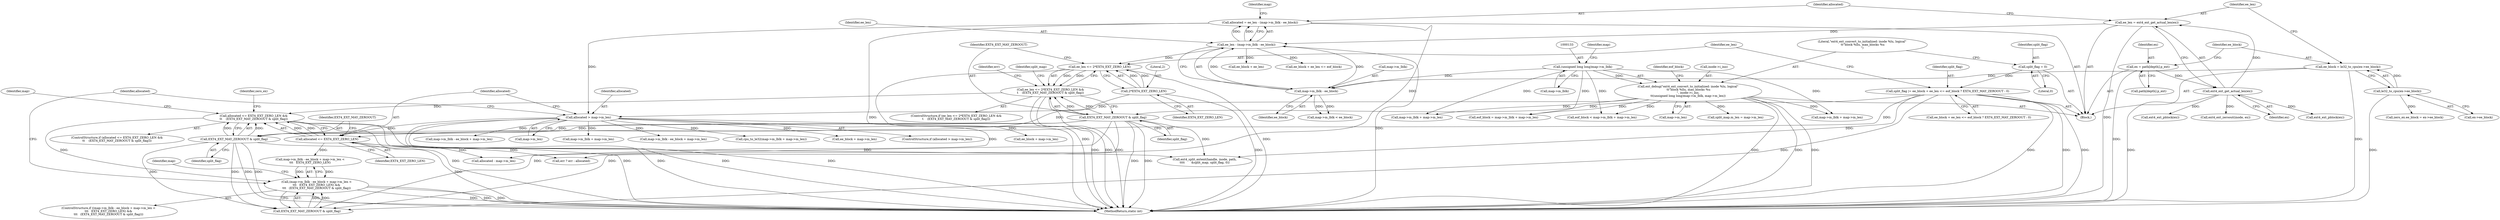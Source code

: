 digraph "0_linux_667eff35a1f56fa74ce98a0c7c29a40adc1ba4e3@API" {
"1000291" [label="(Call,allocated <= EXT4_EXT_ZERO_LEN &&\n\t\t    (EXT4_EXT_MAY_ZEROOUT & split_flag))"];
"1000292" [label="(Call,allocated <= EXT4_EXT_ZERO_LEN)"];
"1000284" [label="(Call,allocated > map->m_len)"];
"1000199" [label="(Call,allocated = ee_len - (map->m_lblk - ee_block))"];
"1000201" [label="(Call,ee_len - (map->m_lblk - ee_block))"];
"1000195" [label="(Call,ee_len = ext4_ext_get_actual_len(ex))"];
"1000197" [label="(Call,ext4_ext_get_actual_len(ex))"];
"1000182" [label="(Call,ex = path[depth].p_ext)"];
"1000203" [label="(Call,map->m_lblk - ee_block)"];
"1000132" [label="(Call,(unsigned long long)map->m_lblk)"];
"1000189" [label="(Call,ee_block = le32_to_cpu(ex->ee_block))"];
"1000191" [label="(Call,le32_to_cpu(ex->ee_block))"];
"1000127" [label="(Call,ext_debug(\"ext4_ext_convert_to_initialized: inode %lu, logical\"\n \t\t\"block %llu, max_blocks %u\n\", inode->i_ino,\n\t\t(unsigned long long)map->m_lblk, map->m_len))"];
"1000228" [label="(Call,2*EXT4_EXT_ZERO_LEN)"];
"1000295" [label="(Call,EXT4_EXT_MAY_ZEROOUT & split_flag)"];
"1000231" [label="(Call,EXT4_EXT_MAY_ZEROOUT & split_flag)"];
"1000214" [label="(Call,split_flag |= ee_block + ee_len <= eof_block ? EXT4_EXT_MAY_ZEROOUT : 0)"];
"1000124" [label="(Call,split_flag = 0)"];
"1000225" [label="(Call,ee_len <= 2*EXT4_EXT_ZERO_LEN &&\n\t    (EXT4_EXT_MAY_ZEROOUT & split_flag))"];
"1000226" [label="(Call,ee_len <= 2*EXT4_EXT_ZERO_LEN)"];
"1000355" [label="(Call,(map->m_lblk - ee_block + map->m_len <\n\t\t\t   EXT4_EXT_ZERO_LEN) &&\n\t\t\t   (EXT4_EXT_MAY_ZEROOUT & split_flag))"];
"1000325" [label="(Call,ext4_ext_pblock(ex))"];
"1000411" [label="(Call,map->m_lblk - ee_block + map->m_len)"];
"1000137" [label="(Call,map->m_len)"];
"1000227" [label="(Identifier,ee_len)"];
"1000303" [label="(Call,cpu_to_le32(map->m_lblk + map->m_len))"];
"1000230" [label="(Identifier,EXT4_EXT_ZERO_LEN)"];
"1000415" [label="(Call,ee_block + map->m_len)"];
"1000209" [label="(Call,map->m_lblk < ee_block)"];
"1000124" [label="(Call,split_flag = 0)"];
"1000182" [label="(Call,ex = path[depth].p_ext)"];
"1000218" [label="(Call,ee_block + ee_len)"];
"1000190" [label="(Identifier,ee_block)"];
"1000129" [label="(Call,inode->i_ino)"];
"1000162" [label="(Call,map->m_lblk + map->m_len)"];
"1000126" [label="(Literal,0)"];
"1000138" [label="(Identifier,map)"];
"1000294" [label="(Identifier,EXT4_EXT_ZERO_LEN)"];
"1000284" [label="(Call,allocated > map->m_len)"];
"1000169" [label="(Call,eof_block = map->m_lblk + map->m_len)"];
"1000232" [label="(Identifier,EXT4_EXT_MAY_ZEROOUT)"];
"1000160" [label="(Call,eof_block < map->m_lblk + map->m_len)"];
"1000217" [label="(Call,ee_block + ee_len <= eof_block)"];
"1000125" [label="(Identifier,split_flag)"];
"1000285" [label="(Identifier,allocated)"];
"1000204" [label="(Call,map->m_lblk)"];
"1000449" [label="(Call,err ? err : allocated)"];
"1000215" [label="(Identifier,split_flag)"];
"1000127" [label="(Call,ext_debug(\"ext4_ext_convert_to_initialized: inode %lu, logical\"\n \t\t\"block %llu, max_blocks %u\n\", inode->i_ino,\n\t\t(unsigned long long)map->m_lblk, map->m_len))"];
"1000196" [label="(Identifier,ee_len)"];
"1000296" [label="(Identifier,EXT4_EXT_MAY_ZEROOUT)"];
"1000225" [label="(Call,ee_len <= 2*EXT4_EXT_ZERO_LEN &&\n\t    (EXT4_EXT_MAY_ZEROOUT & split_flag))"];
"1000191" [label="(Call,le32_to_cpu(ex->ee_block))"];
"1000295" [label="(Call,EXT4_EXT_MAY_ZEROOUT & split_flag)"];
"1000195" [label="(Call,ee_len = ext4_ext_get_actual_len(ex))"];
"1000237" [label="(Call,ext4_ext_zeroout(inode, ex))"];
"1000359" [label="(Identifier,map)"];
"1000354" [label="(ControlStructure,if ((map->m_lblk - ee_block + map->m_len <\n\t\t\t   EXT4_EXT_ZERO_LEN) &&\n\t\t\t   (EXT4_EXT_MAY_ZEROOUT & split_flag)))"];
"1000203" [label="(Call,map->m_lblk - ee_block)"];
"1000192" [label="(Call,ex->ee_block)"];
"1000236" [label="(Identifier,err)"];
"1000141" [label="(Identifier,eof_block)"];
"1000202" [label="(Identifier,ee_len)"];
"1000171" [label="(Call,map->m_lblk + map->m_len)"];
"1000201" [label="(Call,ee_len - (map->m_lblk - ee_block))"];
"1000134" [label="(Call,map->m_lblk)"];
"1000214" [label="(Call,split_flag |= ee_block + ee_len <= eof_block ? EXT4_EXT_MAY_ZEROOUT : 0)"];
"1000228" [label="(Call,2*EXT4_EXT_ZERO_LEN)"];
"1000290" [label="(ControlStructure,if (allocated <= EXT4_EXT_ZERO_LEN &&\n\t\t    (EXT4_EXT_MAY_ZEROOUT & split_flag)))"];
"1000283" [label="(ControlStructure,if (allocated > map->m_len))"];
"1000229" [label="(Literal,2)"];
"1000374" [label="(Identifier,map)"];
"1000316" [label="(Call,allocated - map->m_len)"];
"1000431" [label="(Identifier,allocated)"];
"1000297" [label="(Identifier,split_flag)"];
"1000189" [label="(Call,ee_block = le32_to_cpu(ex->ee_block))"];
"1000198" [label="(Identifier,ex)"];
"1000432" [label="(Call,ext4_split_extent(handle, inode, path,\n\t\t\t\t       &split_map, split_flag, 0))"];
"1000361" [label="(Call,ee_block + map->m_len)"];
"1000231" [label="(Call,EXT4_EXT_MAY_ZEROOUT & split_flag)"];
"1000110" [label="(Block,)"];
"1000301" [label="(Identifier,zero_ex)"];
"1000398" [label="(Call,ext4_ext_pblock(ex))"];
"1000183" [label="(Identifier,ex)"];
"1000233" [label="(Identifier,split_flag)"];
"1000128" [label="(Literal,\"ext4_ext_convert_to_initialized: inode %lu, logical\"\n \t\t\"block %llu, max_blocks %u\n\")"];
"1000211" [label="(Identifier,map)"];
"1000453" [label="(MethodReturn,static int)"];
"1000271" [label="(Identifier,split_map)"];
"1000292" [label="(Call,allocated <= EXT4_EXT_ZERO_LEN)"];
"1000286" [label="(Call,map->m_len)"];
"1000184" [label="(Call,path[depth].p_ext)"];
"1000224" [label="(ControlStructure,if (ee_len <= 2*EXT4_EXT_ZERO_LEN &&\n\t    (EXT4_EXT_MAY_ZEROOUT & split_flag)))"];
"1000226" [label="(Call,ee_len <= 2*EXT4_EXT_ZERO_LEN)"];
"1000355" [label="(Call,(map->m_lblk - ee_block + map->m_len <\n\t\t\t   EXT4_EXT_ZERO_LEN) &&\n\t\t\t   (EXT4_EXT_MAY_ZEROOUT & split_flag))"];
"1000367" [label="(Call,EXT4_EXT_MAY_ZEROOUT & split_flag)"];
"1000304" [label="(Call,map->m_lblk + map->m_len)"];
"1000216" [label="(Call,ee_block + ee_len <= eof_block ? EXT4_EXT_MAY_ZEROOUT : 0)"];
"1000132" [label="(Call,(unsigned long long)map->m_lblk)"];
"1000199" [label="(Call,allocated = ee_len - (map->m_lblk - ee_block))"];
"1000356" [label="(Call,map->m_lblk - ee_block + map->m_len <\n\t\t\t   EXT4_EXT_ZERO_LEN)"];
"1000357" [label="(Call,map->m_lblk - ee_block + map->m_len)"];
"1000276" [label="(Call,split_map.m_len = map->m_len)"];
"1000200" [label="(Identifier,allocated)"];
"1000207" [label="(Identifier,ee_block)"];
"1000293" [label="(Identifier,allocated)"];
"1000291" [label="(Call,allocated <= EXT4_EXT_ZERO_LEN &&\n\t\t    (EXT4_EXT_MAY_ZEROOUT & split_flag))"];
"1000197" [label="(Call,ext4_ext_get_actual_len(ex))"];
"1000378" [label="(Call,zero_ex.ee_block = ex->ee_block)"];
"1000291" -> "1000290"  [label="AST: "];
"1000291" -> "1000292"  [label="CFG: "];
"1000291" -> "1000295"  [label="CFG: "];
"1000292" -> "1000291"  [label="AST: "];
"1000295" -> "1000291"  [label="AST: "];
"1000301" -> "1000291"  [label="CFG: "];
"1000359" -> "1000291"  [label="CFG: "];
"1000291" -> "1000453"  [label="DDG: "];
"1000291" -> "1000453"  [label="DDG: "];
"1000291" -> "1000453"  [label="DDG: "];
"1000292" -> "1000291"  [label="DDG: "];
"1000292" -> "1000291"  [label="DDG: "];
"1000295" -> "1000291"  [label="DDG: "];
"1000295" -> "1000291"  [label="DDG: "];
"1000225" -> "1000291"  [label="DDG: "];
"1000291" -> "1000355"  [label="DDG: "];
"1000292" -> "1000294"  [label="CFG: "];
"1000293" -> "1000292"  [label="AST: "];
"1000294" -> "1000292"  [label="AST: "];
"1000296" -> "1000292"  [label="CFG: "];
"1000292" -> "1000453"  [label="DDG: "];
"1000284" -> "1000292"  [label="DDG: "];
"1000228" -> "1000292"  [label="DDG: "];
"1000292" -> "1000316"  [label="DDG: "];
"1000292" -> "1000356"  [label="DDG: "];
"1000292" -> "1000449"  [label="DDG: "];
"1000284" -> "1000283"  [label="AST: "];
"1000284" -> "1000286"  [label="CFG: "];
"1000285" -> "1000284"  [label="AST: "];
"1000286" -> "1000284"  [label="AST: "];
"1000293" -> "1000284"  [label="CFG: "];
"1000431" -> "1000284"  [label="CFG: "];
"1000284" -> "1000453"  [label="DDG: "];
"1000284" -> "1000453"  [label="DDG: "];
"1000199" -> "1000284"  [label="DDG: "];
"1000127" -> "1000284"  [label="DDG: "];
"1000284" -> "1000303"  [label="DDG: "];
"1000284" -> "1000304"  [label="DDG: "];
"1000284" -> "1000316"  [label="DDG: "];
"1000284" -> "1000357"  [label="DDG: "];
"1000284" -> "1000361"  [label="DDG: "];
"1000284" -> "1000411"  [label="DDG: "];
"1000284" -> "1000415"  [label="DDG: "];
"1000199" -> "1000110"  [label="AST: "];
"1000199" -> "1000201"  [label="CFG: "];
"1000200" -> "1000199"  [label="AST: "];
"1000201" -> "1000199"  [label="AST: "];
"1000211" -> "1000199"  [label="CFG: "];
"1000199" -> "1000453"  [label="DDG: "];
"1000201" -> "1000199"  [label="DDG: "];
"1000201" -> "1000199"  [label="DDG: "];
"1000199" -> "1000449"  [label="DDG: "];
"1000201" -> "1000203"  [label="CFG: "];
"1000202" -> "1000201"  [label="AST: "];
"1000203" -> "1000201"  [label="AST: "];
"1000201" -> "1000453"  [label="DDG: "];
"1000195" -> "1000201"  [label="DDG: "];
"1000203" -> "1000201"  [label="DDG: "];
"1000203" -> "1000201"  [label="DDG: "];
"1000201" -> "1000217"  [label="DDG: "];
"1000201" -> "1000218"  [label="DDG: "];
"1000201" -> "1000226"  [label="DDG: "];
"1000195" -> "1000110"  [label="AST: "];
"1000195" -> "1000197"  [label="CFG: "];
"1000196" -> "1000195"  [label="AST: "];
"1000197" -> "1000195"  [label="AST: "];
"1000200" -> "1000195"  [label="CFG: "];
"1000195" -> "1000453"  [label="DDG: "];
"1000197" -> "1000195"  [label="DDG: "];
"1000197" -> "1000198"  [label="CFG: "];
"1000198" -> "1000197"  [label="AST: "];
"1000197" -> "1000453"  [label="DDG: "];
"1000182" -> "1000197"  [label="DDG: "];
"1000197" -> "1000237"  [label="DDG: "];
"1000197" -> "1000325"  [label="DDG: "];
"1000197" -> "1000398"  [label="DDG: "];
"1000182" -> "1000110"  [label="AST: "];
"1000182" -> "1000184"  [label="CFG: "];
"1000183" -> "1000182"  [label="AST: "];
"1000184" -> "1000182"  [label="AST: "];
"1000190" -> "1000182"  [label="CFG: "];
"1000182" -> "1000453"  [label="DDG: "];
"1000203" -> "1000207"  [label="CFG: "];
"1000204" -> "1000203"  [label="AST: "];
"1000207" -> "1000203"  [label="AST: "];
"1000132" -> "1000203"  [label="DDG: "];
"1000189" -> "1000203"  [label="DDG: "];
"1000203" -> "1000209"  [label="DDG: "];
"1000203" -> "1000209"  [label="DDG: "];
"1000132" -> "1000127"  [label="AST: "];
"1000132" -> "1000134"  [label="CFG: "];
"1000133" -> "1000132"  [label="AST: "];
"1000134" -> "1000132"  [label="AST: "];
"1000138" -> "1000132"  [label="CFG: "];
"1000132" -> "1000127"  [label="DDG: "];
"1000132" -> "1000160"  [label="DDG: "];
"1000132" -> "1000162"  [label="DDG: "];
"1000132" -> "1000169"  [label="DDG: "];
"1000132" -> "1000171"  [label="DDG: "];
"1000189" -> "1000110"  [label="AST: "];
"1000189" -> "1000191"  [label="CFG: "];
"1000190" -> "1000189"  [label="AST: "];
"1000191" -> "1000189"  [label="AST: "];
"1000196" -> "1000189"  [label="CFG: "];
"1000189" -> "1000453"  [label="DDG: "];
"1000191" -> "1000189"  [label="DDG: "];
"1000191" -> "1000192"  [label="CFG: "];
"1000192" -> "1000191"  [label="AST: "];
"1000191" -> "1000453"  [label="DDG: "];
"1000191" -> "1000378"  [label="DDG: "];
"1000127" -> "1000110"  [label="AST: "];
"1000127" -> "1000137"  [label="CFG: "];
"1000128" -> "1000127"  [label="AST: "];
"1000129" -> "1000127"  [label="AST: "];
"1000137" -> "1000127"  [label="AST: "];
"1000141" -> "1000127"  [label="CFG: "];
"1000127" -> "1000453"  [label="DDG: "];
"1000127" -> "1000453"  [label="DDG: "];
"1000127" -> "1000453"  [label="DDG: "];
"1000127" -> "1000160"  [label="DDG: "];
"1000127" -> "1000162"  [label="DDG: "];
"1000127" -> "1000169"  [label="DDG: "];
"1000127" -> "1000171"  [label="DDG: "];
"1000127" -> "1000276"  [label="DDG: "];
"1000228" -> "1000226"  [label="AST: "];
"1000228" -> "1000230"  [label="CFG: "];
"1000229" -> "1000228"  [label="AST: "];
"1000230" -> "1000228"  [label="AST: "];
"1000226" -> "1000228"  [label="CFG: "];
"1000228" -> "1000453"  [label="DDG: "];
"1000228" -> "1000226"  [label="DDG: "];
"1000228" -> "1000226"  [label="DDG: "];
"1000295" -> "1000297"  [label="CFG: "];
"1000296" -> "1000295"  [label="AST: "];
"1000297" -> "1000295"  [label="AST: "];
"1000295" -> "1000453"  [label="DDG: "];
"1000295" -> "1000453"  [label="DDG: "];
"1000231" -> "1000295"  [label="DDG: "];
"1000231" -> "1000295"  [label="DDG: "];
"1000214" -> "1000295"  [label="DDG: "];
"1000295" -> "1000367"  [label="DDG: "];
"1000295" -> "1000367"  [label="DDG: "];
"1000295" -> "1000432"  [label="DDG: "];
"1000231" -> "1000225"  [label="AST: "];
"1000231" -> "1000233"  [label="CFG: "];
"1000232" -> "1000231"  [label="AST: "];
"1000233" -> "1000231"  [label="AST: "];
"1000225" -> "1000231"  [label="CFG: "];
"1000231" -> "1000453"  [label="DDG: "];
"1000231" -> "1000453"  [label="DDG: "];
"1000231" -> "1000225"  [label="DDG: "];
"1000231" -> "1000225"  [label="DDG: "];
"1000214" -> "1000231"  [label="DDG: "];
"1000231" -> "1000367"  [label="DDG: "];
"1000231" -> "1000367"  [label="DDG: "];
"1000231" -> "1000432"  [label="DDG: "];
"1000214" -> "1000110"  [label="AST: "];
"1000214" -> "1000216"  [label="CFG: "];
"1000215" -> "1000214"  [label="AST: "];
"1000216" -> "1000214"  [label="AST: "];
"1000227" -> "1000214"  [label="CFG: "];
"1000214" -> "1000453"  [label="DDG: "];
"1000214" -> "1000453"  [label="DDG: "];
"1000214" -> "1000453"  [label="DDG: "];
"1000124" -> "1000214"  [label="DDG: "];
"1000214" -> "1000367"  [label="DDG: "];
"1000214" -> "1000432"  [label="DDG: "];
"1000124" -> "1000110"  [label="AST: "];
"1000124" -> "1000126"  [label="CFG: "];
"1000125" -> "1000124"  [label="AST: "];
"1000126" -> "1000124"  [label="AST: "];
"1000128" -> "1000124"  [label="CFG: "];
"1000225" -> "1000224"  [label="AST: "];
"1000225" -> "1000226"  [label="CFG: "];
"1000226" -> "1000225"  [label="AST: "];
"1000236" -> "1000225"  [label="CFG: "];
"1000271" -> "1000225"  [label="CFG: "];
"1000225" -> "1000453"  [label="DDG: "];
"1000225" -> "1000453"  [label="DDG: "];
"1000225" -> "1000453"  [label="DDG: "];
"1000226" -> "1000225"  [label="DDG: "];
"1000226" -> "1000225"  [label="DDG: "];
"1000227" -> "1000226"  [label="AST: "];
"1000232" -> "1000226"  [label="CFG: "];
"1000226" -> "1000453"  [label="DDG: "];
"1000226" -> "1000453"  [label="DDG: "];
"1000355" -> "1000354"  [label="AST: "];
"1000355" -> "1000356"  [label="CFG: "];
"1000355" -> "1000367"  [label="CFG: "];
"1000356" -> "1000355"  [label="AST: "];
"1000367" -> "1000355"  [label="AST: "];
"1000374" -> "1000355"  [label="CFG: "];
"1000431" -> "1000355"  [label="CFG: "];
"1000355" -> "1000453"  [label="DDG: "];
"1000355" -> "1000453"  [label="DDG: "];
"1000355" -> "1000453"  [label="DDG: "];
"1000356" -> "1000355"  [label="DDG: "];
"1000356" -> "1000355"  [label="DDG: "];
"1000367" -> "1000355"  [label="DDG: "];
"1000367" -> "1000355"  [label="DDG: "];
}
